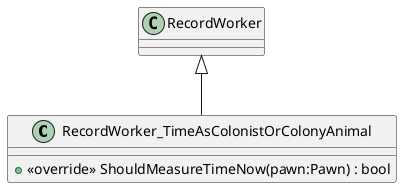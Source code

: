 @startuml
class RecordWorker_TimeAsColonistOrColonyAnimal {
    + <<override>> ShouldMeasureTimeNow(pawn:Pawn) : bool
}
RecordWorker <|-- RecordWorker_TimeAsColonistOrColonyAnimal
@enduml
